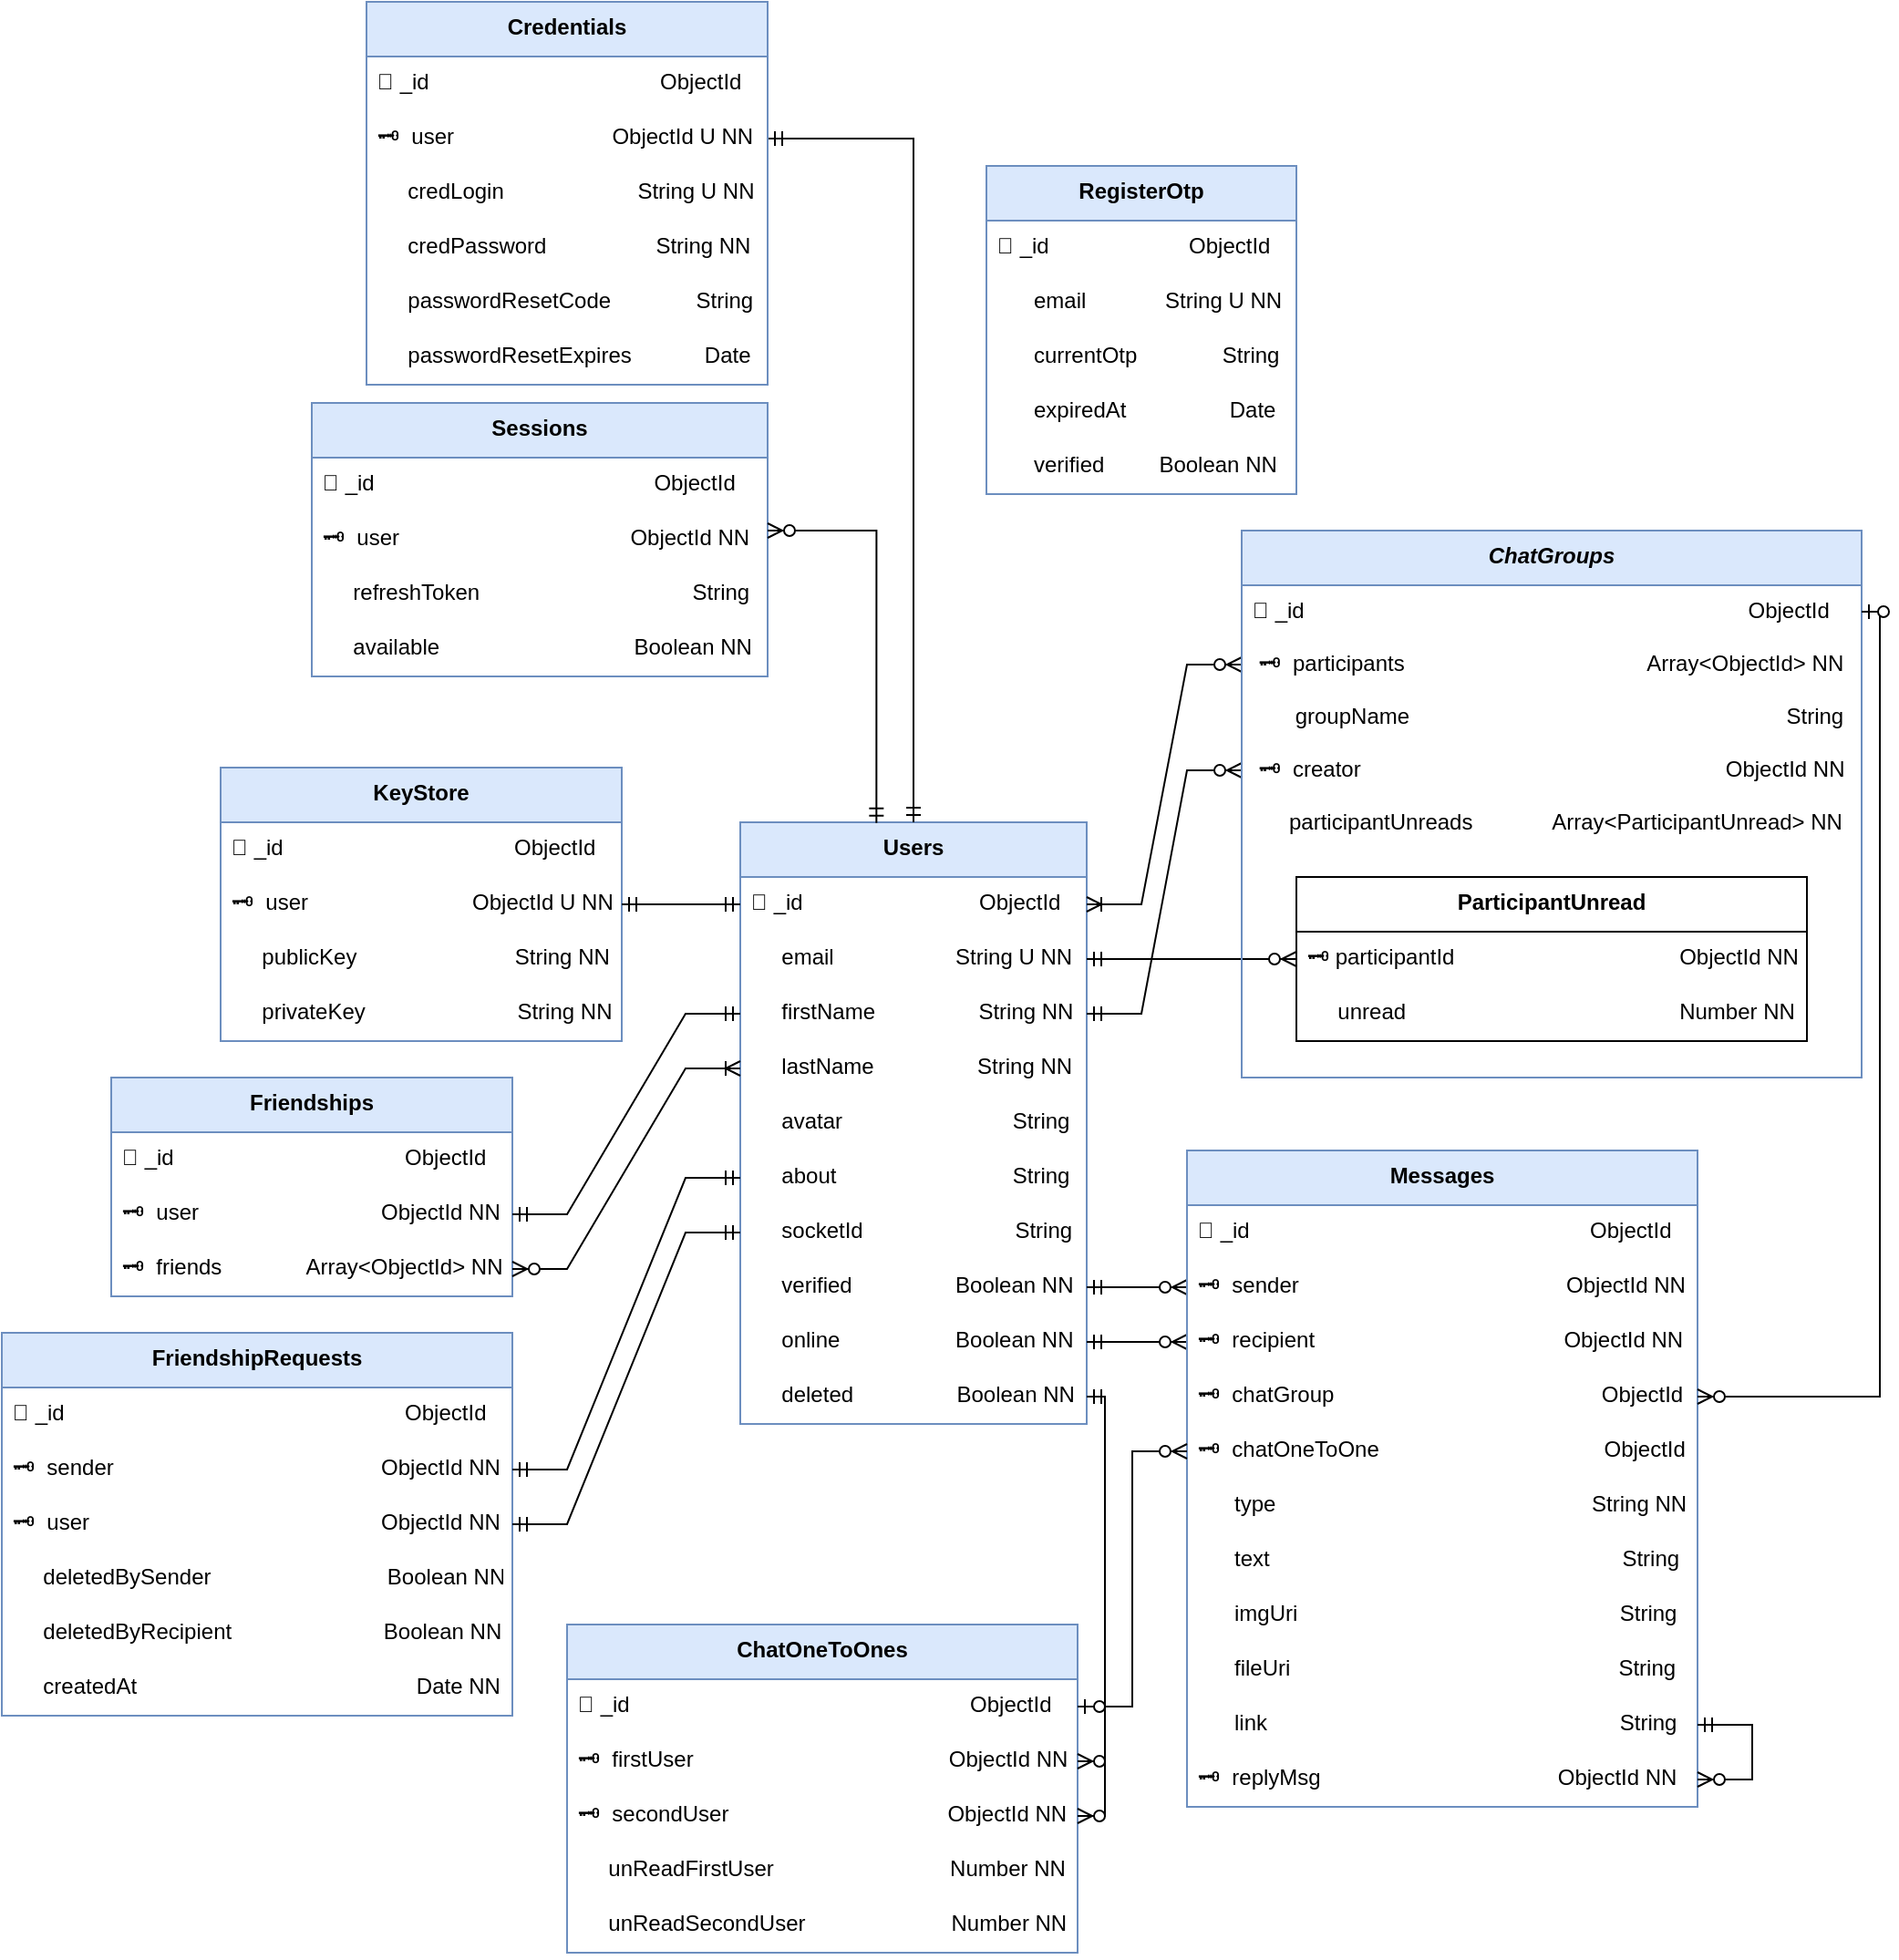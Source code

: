 <mxfile version="24.1.0" type="device">
  <diagram id="R2lEEEUBdFMjLlhIrx00" name="Page-1">
    <mxGraphModel dx="2995" dy="1868" grid="1" gridSize="10" guides="1" tooltips="1" connect="1" arrows="1" fold="1" page="1" pageScale="1" pageWidth="850" pageHeight="1100" math="0" shadow="0" extFonts="Permanent Marker^https://fonts.googleapis.com/css?family=Permanent+Marker">
      <root>
        <mxCell id="0" />
        <mxCell id="1" parent="0" />
        <mxCell id="ruydA4AvgmRHpF4jMMEr-1" value="Users" style="swimlane;fontStyle=1;align=center;verticalAlign=top;childLayout=stackLayout;horizontal=1;startSize=30;horizontalStack=0;resizeParent=1;resizeLast=0;collapsible=1;marginBottom=0;rounded=0;shadow=0;strokeWidth=1;fillColor=#dae8fc;strokeColor=#6c8ebf;" parent="1" vertex="1">
          <mxGeometry x="-615" y="80" width="190" height="330" as="geometry">
            <mxRectangle x="160" y="80" width="160" height="40" as="alternateBounds" />
          </mxGeometry>
        </mxCell>
        <mxCell id="ruydA4AvgmRHpF4jMMEr-2" value="🔑 _id                             ObjectId  " style="text;align=left;verticalAlign=top;spacingLeft=4;spacingRight=4;overflow=hidden;rotatable=0;points=[[0,0.5],[1,0.5]];portConstraint=eastwest;" parent="ruydA4AvgmRHpF4jMMEr-1" vertex="1">
          <mxGeometry y="30" width="190" height="30" as="geometry" />
        </mxCell>
        <mxCell id="ruydA4AvgmRHpF4jMMEr-3" value="     email                    String U NN" style="text;align=left;verticalAlign=top;spacingLeft=4;spacingRight=4;overflow=hidden;rotatable=0;points=[[0,0.5],[1,0.5]];portConstraint=eastwest;" parent="ruydA4AvgmRHpF4jMMEr-1" vertex="1">
          <mxGeometry y="60" width="190" height="30" as="geometry" />
        </mxCell>
        <mxCell id="ruydA4AvgmRHpF4jMMEr-5" value="     firstName                 String NN" style="text;align=left;verticalAlign=top;spacingLeft=4;spacingRight=4;overflow=hidden;rotatable=0;points=[[0,0.5],[1,0.5]];portConstraint=eastwest;" parent="ruydA4AvgmRHpF4jMMEr-1" vertex="1">
          <mxGeometry y="90" width="190" height="30" as="geometry" />
        </mxCell>
        <mxCell id="ruydA4AvgmRHpF4jMMEr-6" value="     lastName                 String NN" style="text;align=left;verticalAlign=top;spacingLeft=4;spacingRight=4;overflow=hidden;rotatable=0;points=[[0,0.5],[1,0.5]];portConstraint=eastwest;" parent="ruydA4AvgmRHpF4jMMEr-1" vertex="1">
          <mxGeometry y="120" width="190" height="30" as="geometry" />
        </mxCell>
        <mxCell id="ruydA4AvgmRHpF4jMMEr-7" value="     avatar                            String " style="text;align=left;verticalAlign=top;spacingLeft=4;spacingRight=4;overflow=hidden;rotatable=0;points=[[0,0.5],[1,0.5]];portConstraint=eastwest;" parent="ruydA4AvgmRHpF4jMMEr-1" vertex="1">
          <mxGeometry y="150" width="190" height="30" as="geometry" />
        </mxCell>
        <mxCell id="ruydA4AvgmRHpF4jMMEr-8" value="     about                             String " style="text;align=left;verticalAlign=top;spacingLeft=4;spacingRight=4;overflow=hidden;rotatable=0;points=[[0,0.5],[1,0.5]];portConstraint=eastwest;" parent="ruydA4AvgmRHpF4jMMEr-1" vertex="1">
          <mxGeometry y="180" width="190" height="30" as="geometry" />
        </mxCell>
        <mxCell id="ruydA4AvgmRHpF4jMMEr-14" value="     socketId                         String " style="text;align=left;verticalAlign=top;spacingLeft=4;spacingRight=4;overflow=hidden;rotatable=0;points=[[0,0.5],[1,0.5]];portConstraint=eastwest;" parent="ruydA4AvgmRHpF4jMMEr-1" vertex="1">
          <mxGeometry y="210" width="190" height="30" as="geometry" />
        </mxCell>
        <mxCell id="ruydA4AvgmRHpF4jMMEr-9" value="     verified                 Boolean NN" style="text;align=left;verticalAlign=top;spacingLeft=4;spacingRight=4;overflow=hidden;rotatable=0;points=[[0,0.5],[1,0.5]];portConstraint=eastwest;" parent="ruydA4AvgmRHpF4jMMEr-1" vertex="1">
          <mxGeometry y="240" width="190" height="30" as="geometry" />
        </mxCell>
        <mxCell id="ruydA4AvgmRHpF4jMMEr-10" value="     online                   Boolean NN" style="text;align=left;verticalAlign=top;spacingLeft=4;spacingRight=4;overflow=hidden;rotatable=0;points=[[0,0.5],[1,0.5]];portConstraint=eastwest;" parent="ruydA4AvgmRHpF4jMMEr-1" vertex="1">
          <mxGeometry y="270" width="190" height="30" as="geometry" />
        </mxCell>
        <mxCell id="ruydA4AvgmRHpF4jMMEr-11" value="     deleted                 Boolean NN" style="text;align=left;verticalAlign=top;spacingLeft=4;spacingRight=4;overflow=hidden;rotatable=0;points=[[0,0.5],[1,0.5]];portConstraint=eastwest;" parent="ruydA4AvgmRHpF4jMMEr-1" vertex="1">
          <mxGeometry y="300" width="190" height="30" as="geometry" />
        </mxCell>
        <mxCell id="ruydA4AvgmRHpF4jMMEr-15" value="RegisterOtp" style="swimlane;fontStyle=1;align=center;verticalAlign=top;childLayout=stackLayout;horizontal=1;startSize=30;horizontalStack=0;resizeParent=1;resizeLast=0;collapsible=1;marginBottom=0;rounded=0;shadow=0;strokeWidth=1;movable=1;resizable=1;rotatable=1;deletable=1;editable=1;locked=0;connectable=1;fillColor=#dae8fc;strokeColor=#6c8ebf;" parent="1" vertex="1">
          <mxGeometry x="-480" y="-280" width="170" height="180" as="geometry">
            <mxRectangle x="560" y="160" width="160" height="40" as="alternateBounds" />
          </mxGeometry>
        </mxCell>
        <mxCell id="ruydA4AvgmRHpF4jMMEr-16" value="🔑 _id                       ObjectId              " style="text;align=left;verticalAlign=top;spacingLeft=4;spacingRight=4;overflow=hidden;rotatable=0;points=[[0,0.5],[1,0.5]];portConstraint=eastwest;" parent="ruydA4AvgmRHpF4jMMEr-15" vertex="1">
          <mxGeometry y="30" width="170" height="30" as="geometry" />
        </mxCell>
        <mxCell id="ruydA4AvgmRHpF4jMMEr-17" value="      email             String U NN" style="text;align=left;verticalAlign=top;spacingLeft=4;spacingRight=4;overflow=hidden;rotatable=0;points=[[0,0.5],[1,0.5]];portConstraint=eastwest;" parent="ruydA4AvgmRHpF4jMMEr-15" vertex="1">
          <mxGeometry y="60" width="170" height="30" as="geometry" />
        </mxCell>
        <mxCell id="ruydA4AvgmRHpF4jMMEr-18" value="      currentOtp              String" style="text;align=left;verticalAlign=top;spacingLeft=4;spacingRight=4;overflow=hidden;rotatable=0;points=[[0,0.5],[1,0.5]];portConstraint=eastwest;" parent="ruydA4AvgmRHpF4jMMEr-15" vertex="1">
          <mxGeometry y="90" width="170" height="30" as="geometry" />
        </mxCell>
        <mxCell id="ruydA4AvgmRHpF4jMMEr-20" value="      expiredAt                 Date" style="text;align=left;verticalAlign=top;spacingLeft=4;spacingRight=4;overflow=hidden;rotatable=0;points=[[0,0.5],[1,0.5]];portConstraint=eastwest;" parent="ruydA4AvgmRHpF4jMMEr-15" vertex="1">
          <mxGeometry y="120" width="170" height="30" as="geometry" />
        </mxCell>
        <mxCell id="ruydA4AvgmRHpF4jMMEr-21" value="      verified         Boolean NN" style="text;align=left;verticalAlign=top;spacingLeft=4;spacingRight=4;overflow=hidden;rotatable=0;points=[[0,0.5],[1,0.5]];portConstraint=eastwest;" parent="ruydA4AvgmRHpF4jMMEr-15" vertex="1">
          <mxGeometry y="150" width="170" height="30" as="geometry" />
        </mxCell>
        <mxCell id="ruydA4AvgmRHpF4jMMEr-22" value="KeyStore" style="swimlane;fontStyle=1;align=center;verticalAlign=top;childLayout=stackLayout;horizontal=1;startSize=30;horizontalStack=0;resizeParent=1;resizeLast=0;collapsible=1;marginBottom=0;rounded=0;shadow=0;strokeWidth=1;fillColor=#dae8fc;strokeColor=#6c8ebf;" parent="1" vertex="1">
          <mxGeometry x="-900" y="50" width="220" height="150" as="geometry">
            <mxRectangle x="360" y="160" width="160" height="40" as="alternateBounds" />
          </mxGeometry>
        </mxCell>
        <mxCell id="ruydA4AvgmRHpF4jMMEr-23" value="🔑 _id                                      ObjectId              " style="text;align=left;verticalAlign=top;spacingLeft=4;spacingRight=4;overflow=hidden;rotatable=0;points=[[0,0.5],[1,0.5]];portConstraint=eastwest;" parent="ruydA4AvgmRHpF4jMMEr-22" vertex="1">
          <mxGeometry y="30" width="220" height="30" as="geometry" />
        </mxCell>
        <mxCell id="ruydA4AvgmRHpF4jMMEr-24" value="🗝  user                           ObjectId U NN" style="text;align=left;verticalAlign=top;spacingLeft=4;spacingRight=4;overflow=hidden;rotatable=0;points=[[0,0.5],[1,0.5]];portConstraint=eastwest;fontStyle=0" parent="ruydA4AvgmRHpF4jMMEr-22" vertex="1">
          <mxGeometry y="60" width="220" height="30" as="geometry" />
        </mxCell>
        <mxCell id="ruydA4AvgmRHpF4jMMEr-25" value="     publicKey                          String NN" style="text;align=left;verticalAlign=top;spacingLeft=4;spacingRight=4;overflow=hidden;rotatable=0;points=[[0,0.5],[1,0.5]];portConstraint=eastwest;" parent="ruydA4AvgmRHpF4jMMEr-22" vertex="1">
          <mxGeometry y="90" width="220" height="30" as="geometry" />
        </mxCell>
        <mxCell id="ruydA4AvgmRHpF4jMMEr-26" value="     privateKey                         String NN" style="text;align=left;verticalAlign=top;spacingLeft=4;spacingRight=4;overflow=hidden;rotatable=0;points=[[0,0.5],[1,0.5]];portConstraint=eastwest;" parent="ruydA4AvgmRHpF4jMMEr-22" vertex="1">
          <mxGeometry y="120" width="220" height="30" as="geometry" />
        </mxCell>
        <mxCell id="ruydA4AvgmRHpF4jMMEr-34" value="Sessions" style="swimlane;fontStyle=1;align=center;verticalAlign=top;childLayout=stackLayout;horizontal=1;startSize=30;horizontalStack=0;resizeParent=1;resizeLast=0;collapsible=1;marginBottom=0;rounded=0;shadow=0;strokeWidth=1;fillColor=#dae8fc;strokeColor=#6c8ebf;" parent="1" vertex="1">
          <mxGeometry x="-850" y="-150" width="250" height="150" as="geometry">
            <mxRectangle x="360" y="160" width="160" height="40" as="alternateBounds" />
          </mxGeometry>
        </mxCell>
        <mxCell id="ruydA4AvgmRHpF4jMMEr-35" value="🔑 _id                                              ObjectId  " style="text;align=left;verticalAlign=top;spacingLeft=4;spacingRight=4;overflow=hidden;rotatable=0;points=[[0,0.5],[1,0.5]];portConstraint=eastwest;" parent="ruydA4AvgmRHpF4jMMEr-34" vertex="1">
          <mxGeometry y="30" width="250" height="30" as="geometry" />
        </mxCell>
        <mxCell id="ruydA4AvgmRHpF4jMMEr-36" value="🗝  user                                      ObjectId NN" style="text;align=left;verticalAlign=top;spacingLeft=4;spacingRight=4;overflow=hidden;rotatable=0;points=[[0,0.5],[1,0.5]];portConstraint=eastwest;" parent="ruydA4AvgmRHpF4jMMEr-34" vertex="1">
          <mxGeometry y="60" width="250" height="30" as="geometry" />
        </mxCell>
        <mxCell id="ruydA4AvgmRHpF4jMMEr-37" value="     refreshToken                                   String" style="text;align=left;verticalAlign=top;spacingLeft=4;spacingRight=4;overflow=hidden;rotatable=0;points=[[0,0.5],[1,0.5]];portConstraint=eastwest;" parent="ruydA4AvgmRHpF4jMMEr-34" vertex="1">
          <mxGeometry y="90" width="250" height="30" as="geometry" />
        </mxCell>
        <mxCell id="ruydA4AvgmRHpF4jMMEr-38" value="     available                                Boolean NN" style="text;align=left;verticalAlign=top;spacingLeft=4;spacingRight=4;overflow=hidden;rotatable=0;points=[[0,0.5],[1,0.5]];portConstraint=eastwest;" parent="ruydA4AvgmRHpF4jMMEr-34" vertex="1">
          <mxGeometry y="120" width="250" height="30" as="geometry" />
        </mxCell>
        <mxCell id="ruydA4AvgmRHpF4jMMEr-39" value="Friendships" style="swimlane;fontStyle=1;align=center;verticalAlign=top;childLayout=stackLayout;horizontal=1;startSize=30;horizontalStack=0;resizeParent=1;resizeLast=0;collapsible=1;marginBottom=0;rounded=0;shadow=0;strokeWidth=1;fillColor=#dae8fc;strokeColor=#6c8ebf;" parent="1" vertex="1">
          <mxGeometry x="-960" y="220" width="220" height="120" as="geometry">
            <mxRectangle x="360" y="160" width="160" height="40" as="alternateBounds" />
          </mxGeometry>
        </mxCell>
        <mxCell id="ruydA4AvgmRHpF4jMMEr-40" value="🔑 _id                                      ObjectId              " style="text;align=left;verticalAlign=top;spacingLeft=4;spacingRight=4;overflow=hidden;rotatable=0;points=[[0,0.5],[1,0.5]];portConstraint=eastwest;" parent="ruydA4AvgmRHpF4jMMEr-39" vertex="1">
          <mxGeometry y="30" width="220" height="30" as="geometry" />
        </mxCell>
        <mxCell id="ruydA4AvgmRHpF4jMMEr-41" value="🗝  user                              ObjectId NN" style="text;align=left;verticalAlign=top;spacingLeft=4;spacingRight=4;overflow=hidden;rotatable=0;points=[[0,0.5],[1,0.5]];portConstraint=eastwest;fontStyle=0" parent="ruydA4AvgmRHpF4jMMEr-39" vertex="1">
          <mxGeometry y="60" width="220" height="30" as="geometry" />
        </mxCell>
        <mxCell id="ruydA4AvgmRHpF4jMMEr-42" value="🗝  friends              Array&lt;ObjectId&gt; NN" style="text;align=left;verticalAlign=top;spacingLeft=4;spacingRight=4;overflow=hidden;rotatable=0;points=[[0,0.5],[1,0.5]];portConstraint=eastwest;" parent="ruydA4AvgmRHpF4jMMEr-39" vertex="1">
          <mxGeometry y="90" width="220" height="30" as="geometry" />
        </mxCell>
        <mxCell id="ruydA4AvgmRHpF4jMMEr-63" value="FriendshipRequests" style="swimlane;fontStyle=1;align=center;verticalAlign=top;childLayout=stackLayout;horizontal=1;startSize=30;horizontalStack=0;resizeParent=1;resizeLast=0;collapsible=1;marginBottom=0;rounded=0;shadow=0;strokeWidth=1;fillColor=#dae8fc;strokeColor=#6c8ebf;" parent="1" vertex="1">
          <mxGeometry x="-1020" y="360" width="280" height="210" as="geometry">
            <mxRectangle x="360" y="160" width="160" height="40" as="alternateBounds" />
          </mxGeometry>
        </mxCell>
        <mxCell id="ruydA4AvgmRHpF4jMMEr-64" value="🔑 _id                                                        ObjectId  " style="text;align=left;verticalAlign=top;spacingLeft=4;spacingRight=4;overflow=hidden;rotatable=0;points=[[0,0.5],[1,0.5]];portConstraint=eastwest;" parent="ruydA4AvgmRHpF4jMMEr-63" vertex="1">
          <mxGeometry y="30" width="280" height="30" as="geometry" />
        </mxCell>
        <mxCell id="ruydA4AvgmRHpF4jMMEr-65" value="🗝  sender                                            ObjectId NN" style="text;align=left;verticalAlign=top;spacingLeft=4;spacingRight=4;overflow=hidden;rotatable=0;points=[[0,0.5],[1,0.5]];portConstraint=eastwest;" parent="ruydA4AvgmRHpF4jMMEr-63" vertex="1">
          <mxGeometry y="60" width="280" height="30" as="geometry" />
        </mxCell>
        <mxCell id="ruydA4AvgmRHpF4jMMEr-69" value="🗝  user                                                ObjectId NN" style="text;align=left;verticalAlign=top;spacingLeft=4;spacingRight=4;overflow=hidden;rotatable=0;points=[[0,0.5],[1,0.5]];portConstraint=eastwest;" parent="ruydA4AvgmRHpF4jMMEr-63" vertex="1">
          <mxGeometry y="90" width="280" height="30" as="geometry" />
        </mxCell>
        <mxCell id="ruydA4AvgmRHpF4jMMEr-66" value="     deletedBySender                             Boolean NN" style="text;align=left;verticalAlign=top;spacingLeft=4;spacingRight=4;overflow=hidden;rotatable=0;points=[[0,0.5],[1,0.5]];portConstraint=eastwest;" parent="ruydA4AvgmRHpF4jMMEr-63" vertex="1">
          <mxGeometry y="120" width="280" height="30" as="geometry" />
        </mxCell>
        <mxCell id="ruydA4AvgmRHpF4jMMEr-67" value="     deletedByRecipient                         Boolean NN" style="text;align=left;verticalAlign=top;spacingLeft=4;spacingRight=4;overflow=hidden;rotatable=0;points=[[0,0.5],[1,0.5]];portConstraint=eastwest;" parent="ruydA4AvgmRHpF4jMMEr-63" vertex="1">
          <mxGeometry y="150" width="280" height="30" as="geometry" />
        </mxCell>
        <mxCell id="ruydA4AvgmRHpF4jMMEr-70" value="     createdAt                                              Date NN" style="text;align=left;verticalAlign=top;spacingLeft=4;spacingRight=4;overflow=hidden;rotatable=0;points=[[0,0.5],[1,0.5]];portConstraint=eastwest;" parent="ruydA4AvgmRHpF4jMMEr-63" vertex="1">
          <mxGeometry y="180" width="280" height="30" as="geometry" />
        </mxCell>
        <mxCell id="ruydA4AvgmRHpF4jMMEr-146" value="" style="edgeStyle=entityRelationEdgeStyle;fontSize=12;html=1;endArrow=ERmandOne;startArrow=ERmandOne;rounded=0;entryX=0;entryY=0.5;entryDx=0;entryDy=0;exitX=1;exitY=0.5;exitDx=0;exitDy=0;" parent="1" source="ruydA4AvgmRHpF4jMMEr-24" target="ruydA4AvgmRHpF4jMMEr-2" edge="1">
          <mxGeometry width="100" height="100" relative="1" as="geometry">
            <mxPoint x="-780" y="230" as="sourcePoint" />
            <mxPoint x="-680" y="130" as="targetPoint" />
          </mxGeometry>
        </mxCell>
        <mxCell id="ruydA4AvgmRHpF4jMMEr-147" value="" style="fontSize=12;html=1;endArrow=ERzeroToMany;startArrow=ERmandOne;rounded=0;exitX=0.393;exitY=0.001;exitDx=0;exitDy=0;edgeStyle=orthogonalEdgeStyle;exitPerimeter=0;" parent="1" source="ruydA4AvgmRHpF4jMMEr-1" edge="1">
          <mxGeometry width="100" height="100" relative="1" as="geometry">
            <mxPoint x="-540" y="65" as="sourcePoint" />
            <mxPoint x="-600" y="-80" as="targetPoint" />
            <Array as="points">
              <mxPoint x="-540" y="-80" />
            </Array>
          </mxGeometry>
        </mxCell>
        <mxCell id="ruydA4AvgmRHpF4jMMEr-149" value="" style="fontSize=12;html=1;endArrow=ERmandOne;startArrow=ERmandOne;rounded=0;exitX=0.5;exitY=0;exitDx=0;exitDy=0;entryX=1;entryY=0.5;entryDx=0;entryDy=0;edgeStyle=orthogonalEdgeStyle;" parent="1" source="ruydA4AvgmRHpF4jMMEr-1" target="ruydA4AvgmRHpF4jMMEr-159" edge="1">
          <mxGeometry width="100" height="100" relative="1" as="geometry">
            <mxPoint x="-390" y="50.0" as="sourcePoint" />
            <mxPoint x="-520" y="-160" as="targetPoint" />
          </mxGeometry>
        </mxCell>
        <mxCell id="ruydA4AvgmRHpF4jMMEr-150" value="" style="edgeStyle=entityRelationEdgeStyle;fontSize=12;html=1;endArrow=ERmandOne;startArrow=ERmandOne;rounded=0;exitX=0;exitY=0.5;exitDx=0;exitDy=0;entryX=1;entryY=0.5;entryDx=0;entryDy=0;" parent="1" source="ruydA4AvgmRHpF4jMMEr-8" target="ruydA4AvgmRHpF4jMMEr-65" edge="1">
          <mxGeometry width="100" height="100" relative="1" as="geometry">
            <mxPoint x="-430" y="350.0" as="sourcePoint" />
            <mxPoint x="-325" y="350.0" as="targetPoint" />
          </mxGeometry>
        </mxCell>
        <mxCell id="ruydA4AvgmRHpF4jMMEr-154" value="" style="edgeStyle=entityRelationEdgeStyle;fontSize=12;html=1;endArrow=ERoneToMany;startArrow=ERzeroToMany;rounded=0;exitX=1;exitY=0.5;exitDx=0;exitDy=0;entryX=0;entryY=0.5;entryDx=0;entryDy=0;" parent="1" source="ruydA4AvgmRHpF4jMMEr-42" target="ruydA4AvgmRHpF4jMMEr-6" edge="1">
          <mxGeometry width="100" height="100" relative="1" as="geometry">
            <mxPoint x="-370" y="340" as="sourcePoint" />
            <mxPoint x="-270" y="240" as="targetPoint" />
          </mxGeometry>
        </mxCell>
        <mxCell id="ruydA4AvgmRHpF4jMMEr-155" value="" style="edgeStyle=entityRelationEdgeStyle;fontSize=12;html=1;endArrow=ERmandOne;startArrow=ERmandOne;rounded=0;exitX=0;exitY=0.5;exitDx=0;exitDy=0;entryX=1;entryY=0.5;entryDx=0;entryDy=0;" parent="1" source="ruydA4AvgmRHpF4jMMEr-5" target="ruydA4AvgmRHpF4jMMEr-41" edge="1">
          <mxGeometry width="100" height="100" relative="1" as="geometry">
            <mxPoint x="-415" y="165" as="sourcePoint" />
            <mxPoint x="-310" y="165" as="targetPoint" />
          </mxGeometry>
        </mxCell>
        <mxCell id="ruydA4AvgmRHpF4jMMEr-156" value="" style="edgeStyle=entityRelationEdgeStyle;fontSize=12;html=1;endArrow=ERmandOne;startArrow=ERmandOne;rounded=0;exitX=0;exitY=0.5;exitDx=0;exitDy=0;entryX=1;entryY=0.5;entryDx=0;entryDy=0;" parent="1" source="ruydA4AvgmRHpF4jMMEr-14" target="ruydA4AvgmRHpF4jMMEr-69" edge="1">
          <mxGeometry width="100" height="100" relative="1" as="geometry">
            <mxPoint x="-410" y="350" as="sourcePoint" />
            <mxPoint x="-305" y="360" as="targetPoint" />
            <Array as="points">
              <mxPoint x="-430" y="330" />
            </Array>
          </mxGeometry>
        </mxCell>
        <mxCell id="ruydA4AvgmRHpF4jMMEr-157" value="Credentials" style="swimlane;fontStyle=1;align=center;verticalAlign=top;childLayout=stackLayout;horizontal=1;startSize=30;horizontalStack=0;resizeParent=1;resizeLast=0;collapsible=1;marginBottom=0;rounded=0;shadow=0;strokeWidth=1;fillColor=#dae8fc;strokeColor=#6c8ebf;" parent="1" vertex="1">
          <mxGeometry x="-820" y="-370" width="220" height="210" as="geometry">
            <mxRectangle x="360" y="160" width="160" height="40" as="alternateBounds" />
          </mxGeometry>
        </mxCell>
        <mxCell id="ruydA4AvgmRHpF4jMMEr-158" value="🔑 _id                                      ObjectId              " style="text;align=left;verticalAlign=top;spacingLeft=4;spacingRight=4;overflow=hidden;rotatable=0;points=[[0,0.5],[1,0.5]];portConstraint=eastwest;" parent="ruydA4AvgmRHpF4jMMEr-157" vertex="1">
          <mxGeometry y="30" width="220" height="30" as="geometry" />
        </mxCell>
        <mxCell id="ruydA4AvgmRHpF4jMMEr-159" value="🗝  user                          ObjectId U NN" style="text;align=left;verticalAlign=top;spacingLeft=4;spacingRight=4;overflow=hidden;rotatable=0;points=[[0,0.5],[1,0.5]];portConstraint=eastwest;" parent="ruydA4AvgmRHpF4jMMEr-157" vertex="1">
          <mxGeometry y="60" width="220" height="30" as="geometry" />
        </mxCell>
        <mxCell id="ruydA4AvgmRHpF4jMMEr-160" value="     credLogin                      String U NN    " style="text;align=left;verticalAlign=top;spacingLeft=4;spacingRight=4;overflow=hidden;rotatable=0;points=[[0,0.5],[1,0.5]];portConstraint=eastwest;" parent="ruydA4AvgmRHpF4jMMEr-157" vertex="1">
          <mxGeometry y="90" width="220" height="30" as="geometry" />
        </mxCell>
        <mxCell id="ruydA4AvgmRHpF4jMMEr-161" value="     credPassword                  String NN" style="text;align=left;verticalAlign=top;spacingLeft=4;spacingRight=4;overflow=hidden;rotatable=0;points=[[0,0.5],[1,0.5]];portConstraint=eastwest;" parent="ruydA4AvgmRHpF4jMMEr-157" vertex="1">
          <mxGeometry y="120" width="220" height="30" as="geometry" />
        </mxCell>
        <mxCell id="ruydA4AvgmRHpF4jMMEr-162" value="     passwordResetCode              String" style="text;align=left;verticalAlign=top;spacingLeft=4;spacingRight=4;overflow=hidden;rotatable=0;points=[[0,0.5],[1,0.5]];portConstraint=eastwest;" parent="ruydA4AvgmRHpF4jMMEr-157" vertex="1">
          <mxGeometry y="150" width="220" height="30" as="geometry" />
        </mxCell>
        <mxCell id="ruydA4AvgmRHpF4jMMEr-163" value="     passwordResetExpires            Date" style="text;align=left;verticalAlign=top;spacingLeft=4;spacingRight=4;overflow=hidden;rotatable=0;points=[[0,0.5],[1,0.5]];portConstraint=eastwest;" parent="ruydA4AvgmRHpF4jMMEr-157" vertex="1">
          <mxGeometry y="180" width="220" height="30" as="geometry" />
        </mxCell>
        <mxCell id="ruydA4AvgmRHpF4jMMEr-166" value="" style="edgeStyle=entityRelationEdgeStyle;fontSize=12;html=1;endArrow=ERoneToMany;startArrow=ERzeroToMany;rounded=0;exitX=0;exitY=0.5;exitDx=0;exitDy=0;entryX=1;entryY=0.5;entryDx=0;entryDy=0;" parent="1" source="8Hq-Cm8u6fjzNsuWyJjv-3" target="ruydA4AvgmRHpF4jMMEr-2" edge="1">
          <mxGeometry width="100" height="100" relative="1" as="geometry">
            <mxPoint x="-360" y="3.5" as="sourcePoint" />
            <mxPoint x="-210" y="280" as="targetPoint" />
          </mxGeometry>
        </mxCell>
        <mxCell id="ruydA4AvgmRHpF4jMMEr-168" value="" style="edgeStyle=entityRelationEdgeStyle;fontSize=12;html=1;endArrow=ERzeroToMany;startArrow=ERmandOne;rounded=0;entryX=0;entryY=0.5;entryDx=0;entryDy=0;exitX=1;exitY=0.5;exitDx=0;exitDy=0;" parent="1" source="ruydA4AvgmRHpF4jMMEr-5" target="8Hq-Cm8u6fjzNsuWyJjv-5" edge="1">
          <mxGeometry width="100" height="100" relative="1" as="geometry">
            <mxPoint x="-310" y="380" as="sourcePoint" />
            <mxPoint x="-360" y="61.5" as="targetPoint" />
          </mxGeometry>
        </mxCell>
        <mxCell id="ruydA4AvgmRHpF4jMMEr-171" value="" style="edgeStyle=entityRelationEdgeStyle;fontSize=12;html=1;endArrow=ERzeroToMany;startArrow=ERmandOne;rounded=0;entryX=0;entryY=0.5;entryDx=0;entryDy=0;exitX=1;exitY=0.5;exitDx=0;exitDy=0;" parent="1" source="ruydA4AvgmRHpF4jMMEr-3" target="8Hq-Cm8u6fjzNsuWyJjv-21" edge="1">
          <mxGeometry width="100" height="100" relative="1" as="geometry">
            <mxPoint x="-410" y="510" as="sourcePoint" />
            <mxPoint x="-360" y="155" as="targetPoint" />
          </mxGeometry>
        </mxCell>
        <mxCell id="ruydA4AvgmRHpF4jMMEr-123" value="ChatOneToOnes" style="swimlane;fontStyle=1;align=center;verticalAlign=top;childLayout=stackLayout;horizontal=1;startSize=30;horizontalStack=0;resizeParent=1;resizeLast=0;collapsible=1;marginBottom=0;rounded=0;shadow=0;strokeWidth=1;fillColor=#dae8fc;strokeColor=#6c8ebf;" parent="1" vertex="1">
          <mxGeometry x="-710" y="520" width="280" height="180" as="geometry">
            <mxRectangle x="360" y="160" width="160" height="40" as="alternateBounds" />
          </mxGeometry>
        </mxCell>
        <mxCell id="ruydA4AvgmRHpF4jMMEr-124" value="🔑 _id                                                        ObjectId  " style="text;align=left;verticalAlign=top;spacingLeft=4;spacingRight=4;overflow=hidden;rotatable=0;points=[[0,0.5],[1,0.5]];portConstraint=eastwest;" parent="ruydA4AvgmRHpF4jMMEr-123" vertex="1">
          <mxGeometry y="30" width="280" height="30" as="geometry" />
        </mxCell>
        <mxCell id="ruydA4AvgmRHpF4jMMEr-125" value="🗝  firstUser                                          ObjectId NN" style="text;align=left;verticalAlign=top;spacingLeft=4;spacingRight=4;overflow=hidden;rotatable=0;points=[[0,0.5],[1,0.5]];portConstraint=eastwest;" parent="ruydA4AvgmRHpF4jMMEr-123" vertex="1">
          <mxGeometry y="60" width="280" height="30" as="geometry" />
        </mxCell>
        <mxCell id="ruydA4AvgmRHpF4jMMEr-126" value="🗝  secondUser                                    ObjectId NN" style="text;align=left;verticalAlign=top;spacingLeft=4;spacingRight=4;overflow=hidden;rotatable=0;points=[[0,0.5],[1,0.5]];portConstraint=eastwest;" parent="ruydA4AvgmRHpF4jMMEr-123" vertex="1">
          <mxGeometry y="90" width="280" height="30" as="geometry" />
        </mxCell>
        <mxCell id="ruydA4AvgmRHpF4jMMEr-127" value="     unReadFirstUser                             Number NN" style="text;align=left;verticalAlign=top;spacingLeft=4;spacingRight=4;overflow=hidden;rotatable=0;points=[[0,0.5],[1,0.5]];portConstraint=eastwest;" parent="ruydA4AvgmRHpF4jMMEr-123" vertex="1">
          <mxGeometry y="120" width="280" height="30" as="geometry" />
        </mxCell>
        <mxCell id="ruydA4AvgmRHpF4jMMEr-128" value="     unReadSecondUser                        Number NN" style="text;align=left;verticalAlign=top;spacingLeft=4;spacingRight=4;overflow=hidden;rotatable=0;points=[[0,0.5],[1,0.5]];portConstraint=eastwest;" parent="ruydA4AvgmRHpF4jMMEr-123" vertex="1">
          <mxGeometry y="150" width="280" height="30" as="geometry" />
        </mxCell>
        <mxCell id="ruydA4AvgmRHpF4jMMEr-177" value="" style="edgeStyle=orthogonalEdgeStyle;fontSize=12;html=1;endArrow=ERzeroToMany;startArrow=ERmandOne;rounded=0;entryX=1;entryY=0.5;entryDx=0;entryDy=0;exitX=1;exitY=0.5;exitDx=0;exitDy=0;" parent="1" source="ruydA4AvgmRHpF4jMMEr-11" target="ruydA4AvgmRHpF4jMMEr-125" edge="1">
          <mxGeometry width="100" height="100" relative="1" as="geometry">
            <mxPoint x="-270" y="450" as="sourcePoint" />
            <mxPoint x="-425" y="760" as="targetPoint" />
          </mxGeometry>
        </mxCell>
        <mxCell id="ruydA4AvgmRHpF4jMMEr-179" value="" style="edgeStyle=orthogonalEdgeStyle;fontSize=12;html=1;endArrow=ERzeroToMany;startArrow=ERmandOne;rounded=0;entryX=1;entryY=0.5;entryDx=0;entryDy=0;exitX=1;exitY=0.5;exitDx=0;exitDy=0;" parent="1" source="ruydA4AvgmRHpF4jMMEr-11" target="ruydA4AvgmRHpF4jMMEr-126" edge="1">
          <mxGeometry width="100" height="100" relative="1" as="geometry">
            <mxPoint x="-315" y="500" as="sourcePoint" />
            <mxPoint x="-330" y="700" as="targetPoint" />
          </mxGeometry>
        </mxCell>
        <mxCell id="ruydA4AvgmRHpF4jMMEr-183" value="" style="edgeStyle=entityRelationEdgeStyle;fontSize=12;html=1;endArrow=ERzeroToMany;startArrow=ERmandOne;rounded=0;exitX=1;exitY=0.5;exitDx=0;exitDy=0;entryX=0;entryY=0.5;entryDx=0;entryDy=0;" parent="1" source="ruydA4AvgmRHpF4jMMEr-9" target="8Hq-Cm8u6fjzNsuWyJjv-9" edge="1">
          <mxGeometry width="100" height="100" relative="1" as="geometry">
            <mxPoint x="-510" y="400" as="sourcePoint" />
            <mxPoint x="-380" y="335" as="targetPoint" />
          </mxGeometry>
        </mxCell>
        <mxCell id="ruydA4AvgmRHpF4jMMEr-184" value="" style="edgeStyle=entityRelationEdgeStyle;fontSize=12;html=1;endArrow=ERzeroToMany;startArrow=ERmandOne;rounded=0;exitX=1;exitY=0.5;exitDx=0;exitDy=0;entryX=0;entryY=0.5;entryDx=0;entryDy=0;" parent="1" source="ruydA4AvgmRHpF4jMMEr-10" target="8Hq-Cm8u6fjzNsuWyJjv-10" edge="1">
          <mxGeometry width="100" height="100" relative="1" as="geometry">
            <mxPoint x="-410" y="310" as="sourcePoint" />
            <mxPoint x="-380" y="365" as="targetPoint" />
          </mxGeometry>
        </mxCell>
        <mxCell id="8Hq-Cm8u6fjzNsuWyJjv-7" value="Messages" style="swimlane;fontStyle=1;align=center;verticalAlign=top;childLayout=stackLayout;horizontal=1;startSize=30;horizontalStack=0;resizeParent=1;resizeLast=0;collapsible=1;marginBottom=0;rounded=0;shadow=0;strokeWidth=1;fillColor=#dae8fc;strokeColor=#6c8ebf;" parent="1" vertex="1">
          <mxGeometry x="-370" y="260" width="280" height="360" as="geometry">
            <mxRectangle x="360" y="160" width="160" height="40" as="alternateBounds" />
          </mxGeometry>
        </mxCell>
        <mxCell id="8Hq-Cm8u6fjzNsuWyJjv-8" value="🔑 _id                                                        ObjectId  " style="text;align=left;verticalAlign=top;spacingLeft=4;spacingRight=4;overflow=hidden;rotatable=0;points=[[0,0.5],[1,0.5]];portConstraint=eastwest;" parent="8Hq-Cm8u6fjzNsuWyJjv-7" vertex="1">
          <mxGeometry y="30" width="280" height="30" as="geometry" />
        </mxCell>
        <mxCell id="8Hq-Cm8u6fjzNsuWyJjv-9" value="🗝  sender                                            ObjectId NN" style="text;align=left;verticalAlign=top;spacingLeft=4;spacingRight=4;overflow=hidden;rotatable=0;points=[[0,0.5],[1,0.5]];portConstraint=eastwest;" parent="8Hq-Cm8u6fjzNsuWyJjv-7" vertex="1">
          <mxGeometry y="60" width="280" height="30" as="geometry" />
        </mxCell>
        <mxCell id="8Hq-Cm8u6fjzNsuWyJjv-10" value="🗝  recipient                                         ObjectId NN" style="text;align=left;verticalAlign=top;spacingLeft=4;spacingRight=4;overflow=hidden;rotatable=0;points=[[0,0.5],[1,0.5]];portConstraint=eastwest;" parent="8Hq-Cm8u6fjzNsuWyJjv-7" vertex="1">
          <mxGeometry y="90" width="280" height="30" as="geometry" />
        </mxCell>
        <mxCell id="8Hq-Cm8u6fjzNsuWyJjv-11" value="🗝  chatGroup                                            ObjectId" style="text;align=left;verticalAlign=top;spacingLeft=4;spacingRight=4;overflow=hidden;rotatable=0;points=[[0,0.5],[1,0.5]];portConstraint=eastwest;" parent="8Hq-Cm8u6fjzNsuWyJjv-7" vertex="1">
          <mxGeometry y="120" width="280" height="30" as="geometry" />
        </mxCell>
        <mxCell id="8Hq-Cm8u6fjzNsuWyJjv-12" value="🗝  chatOneToOne                                     ObjectId" style="text;align=left;verticalAlign=top;spacingLeft=4;spacingRight=4;overflow=hidden;rotatable=0;points=[[0,0.5],[1,0.5]];portConstraint=eastwest;" parent="8Hq-Cm8u6fjzNsuWyJjv-7" vertex="1">
          <mxGeometry y="150" width="280" height="30" as="geometry" />
        </mxCell>
        <mxCell id="8Hq-Cm8u6fjzNsuWyJjv-13" value="      type                                                    String NN" style="text;align=left;verticalAlign=top;spacingLeft=4;spacingRight=4;overflow=hidden;rotatable=0;points=[[0,0.5],[1,0.5]];portConstraint=eastwest;" parent="8Hq-Cm8u6fjzNsuWyJjv-7" vertex="1">
          <mxGeometry y="180" width="280" height="30" as="geometry" />
        </mxCell>
        <mxCell id="8Hq-Cm8u6fjzNsuWyJjv-14" value="      text                                                           String" style="text;align=left;verticalAlign=top;spacingLeft=4;spacingRight=4;overflow=hidden;rotatable=0;points=[[0,0.5],[1,0.5]];portConstraint=eastwest;" parent="8Hq-Cm8u6fjzNsuWyJjv-7" vertex="1">
          <mxGeometry y="210" width="280" height="30" as="geometry" />
        </mxCell>
        <mxCell id="8Hq-Cm8u6fjzNsuWyJjv-15" value="      imgUri                                                     String" style="text;align=left;verticalAlign=top;spacingLeft=4;spacingRight=4;overflow=hidden;rotatable=0;points=[[0,0.5],[1,0.5]];portConstraint=eastwest;" parent="8Hq-Cm8u6fjzNsuWyJjv-7" vertex="1">
          <mxGeometry y="240" width="280" height="30" as="geometry" />
        </mxCell>
        <mxCell id="8Hq-Cm8u6fjzNsuWyJjv-16" value="      fileUri                                                       String" style="text;align=left;verticalAlign=top;spacingLeft=4;spacingRight=4;overflow=hidden;rotatable=0;points=[[0,0.5],[1,0.5]];portConstraint=eastwest;" parent="8Hq-Cm8u6fjzNsuWyJjv-7" vertex="1">
          <mxGeometry y="270" width="280" height="30" as="geometry" />
        </mxCell>
        <mxCell id="8Hq-Cm8u6fjzNsuWyJjv-17" value="      link                                                          String" style="text;align=left;verticalAlign=top;spacingLeft=4;spacingRight=4;overflow=hidden;rotatable=0;points=[[0,0.5],[1,0.5]];portConstraint=eastwest;" parent="8Hq-Cm8u6fjzNsuWyJjv-7" vertex="1">
          <mxGeometry y="300" width="280" height="30" as="geometry" />
        </mxCell>
        <mxCell id="8Hq-Cm8u6fjzNsuWyJjv-18" value="🗝  replyMsg                                       ObjectId NN" style="text;align=left;verticalAlign=top;spacingLeft=4;spacingRight=4;overflow=hidden;rotatable=0;points=[[0,0.5],[1,0.5]];portConstraint=eastwest;" parent="8Hq-Cm8u6fjzNsuWyJjv-7" vertex="1">
          <mxGeometry y="330" width="280" height="30" as="geometry" />
        </mxCell>
        <mxCell id="8Hq-Cm8u6fjzNsuWyJjv-19" value="" style="edgeStyle=entityRelationEdgeStyle;fontSize=12;html=1;endArrow=ERzeroToMany;startArrow=ERmandOne;rounded=0;exitX=1;exitY=0.5;exitDx=0;exitDy=0;" parent="8Hq-Cm8u6fjzNsuWyJjv-7" source="8Hq-Cm8u6fjzNsuWyJjv-17" target="8Hq-Cm8u6fjzNsuWyJjv-18" edge="1">
          <mxGeometry width="100" height="100" relative="1" as="geometry">
            <mxPoint x="410" y="220" as="sourcePoint" />
            <mxPoint x="510" y="120" as="targetPoint" />
          </mxGeometry>
        </mxCell>
        <mxCell id="8Hq-Cm8u6fjzNsuWyJjv-23" value="" style="group" parent="1" vertex="1" connectable="0">
          <mxGeometry x="-340" y="-80" width="340" height="300" as="geometry" />
        </mxCell>
        <mxCell id="8Hq-Cm8u6fjzNsuWyJjv-1" value="ChatGroups" style="swimlane;fontStyle=3;align=center;verticalAlign=top;childLayout=stackLayout;horizontal=1;startSize=30;horizontalStack=0;resizeParent=1;resizeLast=0;collapsible=1;marginBottom=0;rounded=0;shadow=0;strokeWidth=1;fillColor=#dae8fc;strokeColor=#6c8ebf;" parent="8Hq-Cm8u6fjzNsuWyJjv-23" vertex="1">
          <mxGeometry width="340" height="300" as="geometry">
            <mxRectangle x="360" y="80" width="160" height="40" as="alternateBounds" />
          </mxGeometry>
        </mxCell>
        <mxCell id="8Hq-Cm8u6fjzNsuWyJjv-2" value="🔑 _id                                                                         ObjectId              " style="text;align=left;verticalAlign=top;spacingLeft=4;spacingRight=4;overflow=hidden;rotatable=0;points=[[0,0.5],[1,0.5]];portConstraint=eastwest;" parent="8Hq-Cm8u6fjzNsuWyJjv-1" vertex="1">
          <mxGeometry y="30" width="340" height="29" as="geometry" />
        </mxCell>
        <mxCell id="8Hq-Cm8u6fjzNsuWyJjv-3" value=" 🗝  participants                                        Array&lt;ObjectId&gt; NN" style="text;align=left;verticalAlign=top;spacingLeft=4;spacingRight=4;overflow=hidden;rotatable=0;points=[[0,0.5],[1,0.5]];portConstraint=eastwest;" parent="8Hq-Cm8u6fjzNsuWyJjv-1" vertex="1">
          <mxGeometry y="59" width="340" height="29" as="geometry" />
        </mxCell>
        <mxCell id="8Hq-Cm8u6fjzNsuWyJjv-4" value="       groupName                                                              String" style="text;align=left;verticalAlign=top;spacingLeft=4;spacingRight=4;overflow=hidden;rotatable=0;points=[[0,0.5],[1,0.5]];portConstraint=eastwest;" parent="8Hq-Cm8u6fjzNsuWyJjv-1" vertex="1">
          <mxGeometry y="88" width="340" height="29" as="geometry" />
        </mxCell>
        <mxCell id="8Hq-Cm8u6fjzNsuWyJjv-5" value=" 🗝  creator                                                            ObjectId NN" style="text;align=left;verticalAlign=top;spacingLeft=4;spacingRight=4;overflow=hidden;rotatable=0;points=[[0,0.5],[1,0.5]];portConstraint=eastwest;" parent="8Hq-Cm8u6fjzNsuWyJjv-1" vertex="1">
          <mxGeometry y="117" width="340" height="29" as="geometry" />
        </mxCell>
        <mxCell id="8Hq-Cm8u6fjzNsuWyJjv-6" value="       participantUnreads             Array&lt;ParticipantUnread&gt; NN" style="text;align=left;verticalAlign=top;spacingLeft=4;spacingRight=4;overflow=hidden;rotatable=0;points=[[0,0.5],[1,0.5]];portConstraint=eastwest;" parent="8Hq-Cm8u6fjzNsuWyJjv-1" vertex="1">
          <mxGeometry y="146" width="340" height="29" as="geometry" />
        </mxCell>
        <mxCell id="8Hq-Cm8u6fjzNsuWyJjv-20" value="ParticipantUnread" style="swimlane;fontStyle=1;align=center;verticalAlign=top;childLayout=stackLayout;horizontal=1;startSize=30;horizontalStack=0;resizeParent=1;resizeLast=0;collapsible=1;marginBottom=0;rounded=0;shadow=0;strokeWidth=1;direction=east;" parent="8Hq-Cm8u6fjzNsuWyJjv-23" vertex="1">
          <mxGeometry x="30" y="190" width="280" height="90" as="geometry">
            <mxRectangle x="360" y="80" width="160" height="40" as="alternateBounds" />
          </mxGeometry>
        </mxCell>
        <mxCell id="8Hq-Cm8u6fjzNsuWyJjv-21" value="🗝 participantId                                     ObjectId NN" style="text;align=left;verticalAlign=top;spacingLeft=4;spacingRight=4;overflow=hidden;rotatable=0;points=[[0,0.5],[1,0.5]];portConstraint=eastwest;" parent="8Hq-Cm8u6fjzNsuWyJjv-20" vertex="1">
          <mxGeometry y="30" width="280" height="30" as="geometry" />
        </mxCell>
        <mxCell id="8Hq-Cm8u6fjzNsuWyJjv-22" value="     unread                                             Number NN" style="text;align=left;verticalAlign=top;spacingLeft=4;spacingRight=4;overflow=hidden;rotatable=0;points=[[0,0.5],[1,0.5]];portConstraint=eastwest;" parent="8Hq-Cm8u6fjzNsuWyJjv-20" vertex="1">
          <mxGeometry y="60" width="280" height="30" as="geometry" />
        </mxCell>
        <mxCell id="v02BQpI6lkA-c21FPWo_-2" value="" style="edgeStyle=orthogonalEdgeStyle;fontSize=12;html=1;endArrow=ERzeroToMany;startArrow=ERzeroToOne;rounded=0;entryX=1;entryY=0.5;entryDx=0;entryDy=0;exitX=1;exitY=0.5;exitDx=0;exitDy=0;" edge="1" parent="1" source="8Hq-Cm8u6fjzNsuWyJjv-2" target="8Hq-Cm8u6fjzNsuWyJjv-11">
          <mxGeometry width="100" height="100" relative="1" as="geometry">
            <mxPoint x="150" y="300" as="sourcePoint" />
            <mxPoint x="250" y="200" as="targetPoint" />
          </mxGeometry>
        </mxCell>
        <mxCell id="v02BQpI6lkA-c21FPWo_-3" value="" style="edgeStyle=orthogonalEdgeStyle;fontSize=12;html=1;endArrow=ERzeroToMany;startArrow=ERzeroToOne;rounded=0;exitX=1;exitY=0.5;exitDx=0;exitDy=0;entryX=0;entryY=0.5;entryDx=0;entryDy=0;" edge="1" parent="1" source="ruydA4AvgmRHpF4jMMEr-124" target="8Hq-Cm8u6fjzNsuWyJjv-12">
          <mxGeometry width="100" height="100" relative="1" as="geometry">
            <mxPoint x="-280" y="700" as="sourcePoint" />
            <mxPoint x="-350" y="730" as="targetPoint" />
          </mxGeometry>
        </mxCell>
      </root>
    </mxGraphModel>
  </diagram>
</mxfile>
